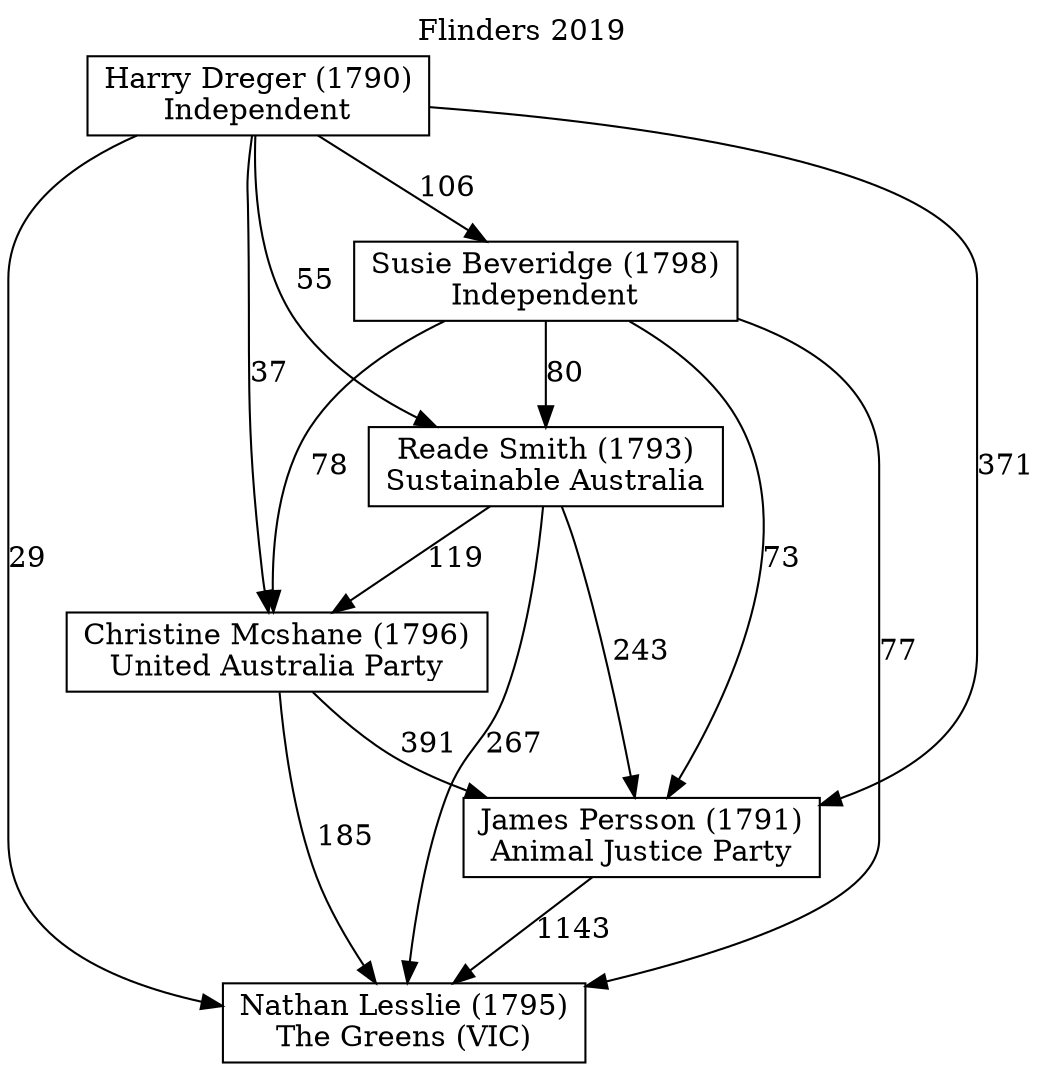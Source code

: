 // House preference flow
digraph "Nathan Lesslie (1795)_Flinders_2019" {
	graph [label="Flinders 2019" labelloc=t mclimit=10]
	node [shape=box]
	"Nathan Lesslie (1795)" [label="Nathan Lesslie (1795)
The Greens (VIC)"]
	"James Persson (1791)" [label="James Persson (1791)
Animal Justice Party"]
	"Christine Mcshane (1796)" [label="Christine Mcshane (1796)
United Australia Party"]
	"Reade Smith (1793)" [label="Reade Smith (1793)
Sustainable Australia"]
	"Susie Beveridge (1798)" [label="Susie Beveridge (1798)
Independent"]
	"Harry Dreger (1790)" [label="Harry Dreger (1790)
Independent"]
	"Nathan Lesslie (1795)" [label="Nathan Lesslie (1795)
The Greens (VIC)"]
	"Christine Mcshane (1796)" [label="Christine Mcshane (1796)
United Australia Party"]
	"Reade Smith (1793)" [label="Reade Smith (1793)
Sustainable Australia"]
	"Susie Beveridge (1798)" [label="Susie Beveridge (1798)
Independent"]
	"Harry Dreger (1790)" [label="Harry Dreger (1790)
Independent"]
	"Nathan Lesslie (1795)" [label="Nathan Lesslie (1795)
The Greens (VIC)"]
	"Reade Smith (1793)" [label="Reade Smith (1793)
Sustainable Australia"]
	"Susie Beveridge (1798)" [label="Susie Beveridge (1798)
Independent"]
	"Harry Dreger (1790)" [label="Harry Dreger (1790)
Independent"]
	"Nathan Lesslie (1795)" [label="Nathan Lesslie (1795)
The Greens (VIC)"]
	"Susie Beveridge (1798)" [label="Susie Beveridge (1798)
Independent"]
	"Harry Dreger (1790)" [label="Harry Dreger (1790)
Independent"]
	"Nathan Lesslie (1795)" [label="Nathan Lesslie (1795)
The Greens (VIC)"]
	"Harry Dreger (1790)" [label="Harry Dreger (1790)
Independent"]
	"Harry Dreger (1790)" [label="Harry Dreger (1790)
Independent"]
	"Susie Beveridge (1798)" [label="Susie Beveridge (1798)
Independent"]
	"Harry Dreger (1790)" [label="Harry Dreger (1790)
Independent"]
	"Harry Dreger (1790)" [label="Harry Dreger (1790)
Independent"]
	"Reade Smith (1793)" [label="Reade Smith (1793)
Sustainable Australia"]
	"Susie Beveridge (1798)" [label="Susie Beveridge (1798)
Independent"]
	"Harry Dreger (1790)" [label="Harry Dreger (1790)
Independent"]
	"Reade Smith (1793)" [label="Reade Smith (1793)
Sustainable Australia"]
	"Harry Dreger (1790)" [label="Harry Dreger (1790)
Independent"]
	"Harry Dreger (1790)" [label="Harry Dreger (1790)
Independent"]
	"Susie Beveridge (1798)" [label="Susie Beveridge (1798)
Independent"]
	"Harry Dreger (1790)" [label="Harry Dreger (1790)
Independent"]
	"Harry Dreger (1790)" [label="Harry Dreger (1790)
Independent"]
	"Christine Mcshane (1796)" [label="Christine Mcshane (1796)
United Australia Party"]
	"Reade Smith (1793)" [label="Reade Smith (1793)
Sustainable Australia"]
	"Susie Beveridge (1798)" [label="Susie Beveridge (1798)
Independent"]
	"Harry Dreger (1790)" [label="Harry Dreger (1790)
Independent"]
	"Christine Mcshane (1796)" [label="Christine Mcshane (1796)
United Australia Party"]
	"Susie Beveridge (1798)" [label="Susie Beveridge (1798)
Independent"]
	"Harry Dreger (1790)" [label="Harry Dreger (1790)
Independent"]
	"Christine Mcshane (1796)" [label="Christine Mcshane (1796)
United Australia Party"]
	"Harry Dreger (1790)" [label="Harry Dreger (1790)
Independent"]
	"Harry Dreger (1790)" [label="Harry Dreger (1790)
Independent"]
	"Susie Beveridge (1798)" [label="Susie Beveridge (1798)
Independent"]
	"Harry Dreger (1790)" [label="Harry Dreger (1790)
Independent"]
	"Harry Dreger (1790)" [label="Harry Dreger (1790)
Independent"]
	"Reade Smith (1793)" [label="Reade Smith (1793)
Sustainable Australia"]
	"Susie Beveridge (1798)" [label="Susie Beveridge (1798)
Independent"]
	"Harry Dreger (1790)" [label="Harry Dreger (1790)
Independent"]
	"Reade Smith (1793)" [label="Reade Smith (1793)
Sustainable Australia"]
	"Harry Dreger (1790)" [label="Harry Dreger (1790)
Independent"]
	"Harry Dreger (1790)" [label="Harry Dreger (1790)
Independent"]
	"Susie Beveridge (1798)" [label="Susie Beveridge (1798)
Independent"]
	"Harry Dreger (1790)" [label="Harry Dreger (1790)
Independent"]
	"Harry Dreger (1790)" [label="Harry Dreger (1790)
Independent"]
	"James Persson (1791)" [label="James Persson (1791)
Animal Justice Party"]
	"Christine Mcshane (1796)" [label="Christine Mcshane (1796)
United Australia Party"]
	"Reade Smith (1793)" [label="Reade Smith (1793)
Sustainable Australia"]
	"Susie Beveridge (1798)" [label="Susie Beveridge (1798)
Independent"]
	"Harry Dreger (1790)" [label="Harry Dreger (1790)
Independent"]
	"James Persson (1791)" [label="James Persson (1791)
Animal Justice Party"]
	"Reade Smith (1793)" [label="Reade Smith (1793)
Sustainable Australia"]
	"Susie Beveridge (1798)" [label="Susie Beveridge (1798)
Independent"]
	"Harry Dreger (1790)" [label="Harry Dreger (1790)
Independent"]
	"James Persson (1791)" [label="James Persson (1791)
Animal Justice Party"]
	"Susie Beveridge (1798)" [label="Susie Beveridge (1798)
Independent"]
	"Harry Dreger (1790)" [label="Harry Dreger (1790)
Independent"]
	"James Persson (1791)" [label="James Persson (1791)
Animal Justice Party"]
	"Harry Dreger (1790)" [label="Harry Dreger (1790)
Independent"]
	"Harry Dreger (1790)" [label="Harry Dreger (1790)
Independent"]
	"Susie Beveridge (1798)" [label="Susie Beveridge (1798)
Independent"]
	"Harry Dreger (1790)" [label="Harry Dreger (1790)
Independent"]
	"Harry Dreger (1790)" [label="Harry Dreger (1790)
Independent"]
	"Reade Smith (1793)" [label="Reade Smith (1793)
Sustainable Australia"]
	"Susie Beveridge (1798)" [label="Susie Beveridge (1798)
Independent"]
	"Harry Dreger (1790)" [label="Harry Dreger (1790)
Independent"]
	"Reade Smith (1793)" [label="Reade Smith (1793)
Sustainable Australia"]
	"Harry Dreger (1790)" [label="Harry Dreger (1790)
Independent"]
	"Harry Dreger (1790)" [label="Harry Dreger (1790)
Independent"]
	"Susie Beveridge (1798)" [label="Susie Beveridge (1798)
Independent"]
	"Harry Dreger (1790)" [label="Harry Dreger (1790)
Independent"]
	"Harry Dreger (1790)" [label="Harry Dreger (1790)
Independent"]
	"Christine Mcshane (1796)" [label="Christine Mcshane (1796)
United Australia Party"]
	"Reade Smith (1793)" [label="Reade Smith (1793)
Sustainable Australia"]
	"Susie Beveridge (1798)" [label="Susie Beveridge (1798)
Independent"]
	"Harry Dreger (1790)" [label="Harry Dreger (1790)
Independent"]
	"Christine Mcshane (1796)" [label="Christine Mcshane (1796)
United Australia Party"]
	"Susie Beveridge (1798)" [label="Susie Beveridge (1798)
Independent"]
	"Harry Dreger (1790)" [label="Harry Dreger (1790)
Independent"]
	"Christine Mcshane (1796)" [label="Christine Mcshane (1796)
United Australia Party"]
	"Harry Dreger (1790)" [label="Harry Dreger (1790)
Independent"]
	"Harry Dreger (1790)" [label="Harry Dreger (1790)
Independent"]
	"Susie Beveridge (1798)" [label="Susie Beveridge (1798)
Independent"]
	"Harry Dreger (1790)" [label="Harry Dreger (1790)
Independent"]
	"Harry Dreger (1790)" [label="Harry Dreger (1790)
Independent"]
	"Reade Smith (1793)" [label="Reade Smith (1793)
Sustainable Australia"]
	"Susie Beveridge (1798)" [label="Susie Beveridge (1798)
Independent"]
	"Harry Dreger (1790)" [label="Harry Dreger (1790)
Independent"]
	"Reade Smith (1793)" [label="Reade Smith (1793)
Sustainable Australia"]
	"Harry Dreger (1790)" [label="Harry Dreger (1790)
Independent"]
	"Harry Dreger (1790)" [label="Harry Dreger (1790)
Independent"]
	"Susie Beveridge (1798)" [label="Susie Beveridge (1798)
Independent"]
	"Harry Dreger (1790)" [label="Harry Dreger (1790)
Independent"]
	"Harry Dreger (1790)" [label="Harry Dreger (1790)
Independent"]
	"James Persson (1791)" -> "Nathan Lesslie (1795)" [label=1143]
	"Christine Mcshane (1796)" -> "James Persson (1791)" [label=391]
	"Reade Smith (1793)" -> "Christine Mcshane (1796)" [label=119]
	"Susie Beveridge (1798)" -> "Reade Smith (1793)" [label=80]
	"Harry Dreger (1790)" -> "Susie Beveridge (1798)" [label=106]
	"Christine Mcshane (1796)" -> "Nathan Lesslie (1795)" [label=185]
	"Reade Smith (1793)" -> "Nathan Lesslie (1795)" [label=267]
	"Susie Beveridge (1798)" -> "Nathan Lesslie (1795)" [label=77]
	"Harry Dreger (1790)" -> "Nathan Lesslie (1795)" [label=29]
	"Harry Dreger (1790)" -> "Reade Smith (1793)" [label=55]
	"Susie Beveridge (1798)" -> "Christine Mcshane (1796)" [label=78]
	"Harry Dreger (1790)" -> "Christine Mcshane (1796)" [label=37]
	"Reade Smith (1793)" -> "James Persson (1791)" [label=243]
	"Susie Beveridge (1798)" -> "James Persson (1791)" [label=73]
	"Harry Dreger (1790)" -> "James Persson (1791)" [label=371]
}
